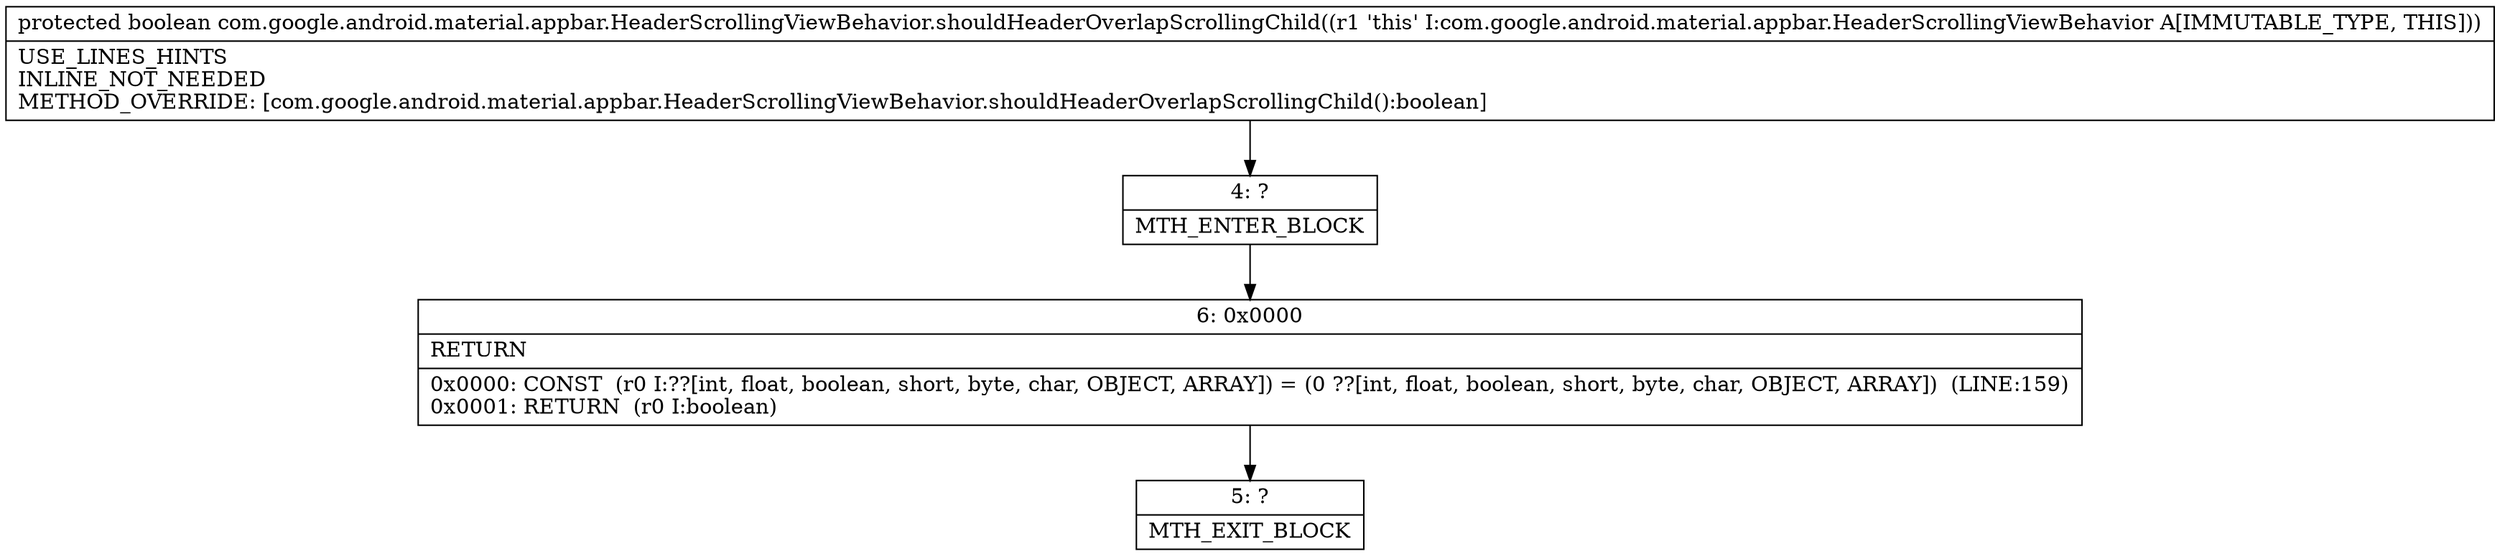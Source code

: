 digraph "CFG forcom.google.android.material.appbar.HeaderScrollingViewBehavior.shouldHeaderOverlapScrollingChild()Z" {
Node_4 [shape=record,label="{4\:\ ?|MTH_ENTER_BLOCK\l}"];
Node_6 [shape=record,label="{6\:\ 0x0000|RETURN\l|0x0000: CONST  (r0 I:??[int, float, boolean, short, byte, char, OBJECT, ARRAY]) = (0 ??[int, float, boolean, short, byte, char, OBJECT, ARRAY])  (LINE:159)\l0x0001: RETURN  (r0 I:boolean) \l}"];
Node_5 [shape=record,label="{5\:\ ?|MTH_EXIT_BLOCK\l}"];
MethodNode[shape=record,label="{protected boolean com.google.android.material.appbar.HeaderScrollingViewBehavior.shouldHeaderOverlapScrollingChild((r1 'this' I:com.google.android.material.appbar.HeaderScrollingViewBehavior A[IMMUTABLE_TYPE, THIS]))  | USE_LINES_HINTS\lINLINE_NOT_NEEDED\lMETHOD_OVERRIDE: [com.google.android.material.appbar.HeaderScrollingViewBehavior.shouldHeaderOverlapScrollingChild():boolean]\l}"];
MethodNode -> Node_4;Node_4 -> Node_6;
Node_6 -> Node_5;
}


